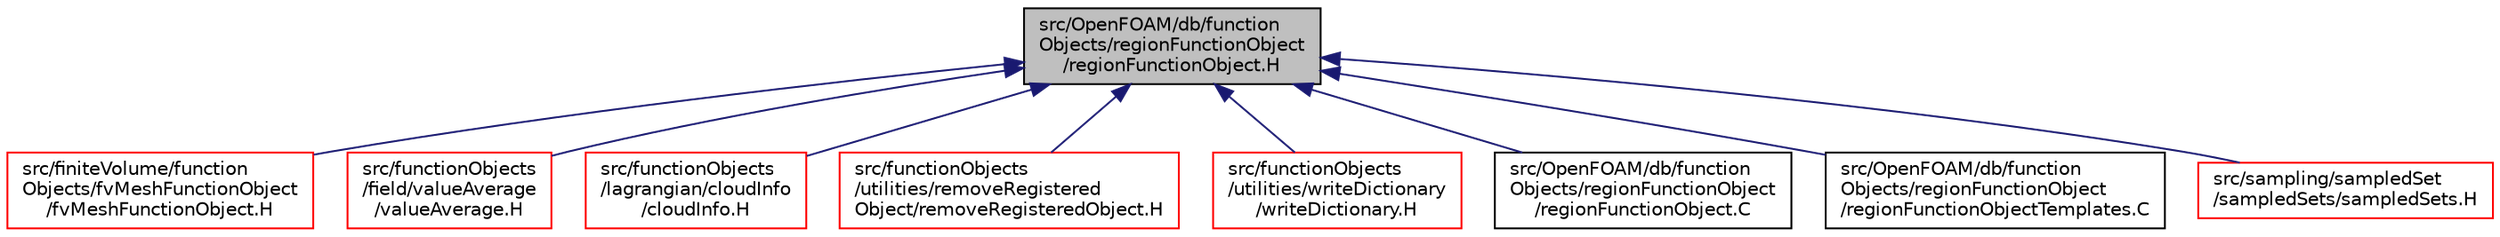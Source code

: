 digraph "src/OpenFOAM/db/functionObjects/regionFunctionObject/regionFunctionObject.H"
{
  bgcolor="transparent";
  edge [fontname="Helvetica",fontsize="10",labelfontname="Helvetica",labelfontsize="10"];
  node [fontname="Helvetica",fontsize="10",shape=record];
  Node1 [label="src/OpenFOAM/db/function\lObjects/regionFunctionObject\l/regionFunctionObject.H",height=0.2,width=0.4,color="black", fillcolor="grey75", style="filled" fontcolor="black"];
  Node1 -> Node2 [dir="back",color="midnightblue",fontsize="10",style="solid",fontname="Helvetica"];
  Node2 [label="src/finiteVolume/function\lObjects/fvMeshFunctionObject\l/fvMeshFunctionObject.H",height=0.2,width=0.4,color="red",URL="$fvMeshFunctionObject_8H.html"];
  Node1 -> Node3 [dir="back",color="midnightblue",fontsize="10",style="solid",fontname="Helvetica"];
  Node3 [label="src/functionObjects\l/field/valueAverage\l/valueAverage.H",height=0.2,width=0.4,color="red",URL="$valueAverage_8H.html"];
  Node1 -> Node4 [dir="back",color="midnightblue",fontsize="10",style="solid",fontname="Helvetica"];
  Node4 [label="src/functionObjects\l/lagrangian/cloudInfo\l/cloudInfo.H",height=0.2,width=0.4,color="red",URL="$cloudInfo_8H.html"];
  Node1 -> Node5 [dir="back",color="midnightblue",fontsize="10",style="solid",fontname="Helvetica"];
  Node5 [label="src/functionObjects\l/utilities/removeRegistered\lObject/removeRegisteredObject.H",height=0.2,width=0.4,color="red",URL="$removeRegisteredObject_8H.html"];
  Node1 -> Node6 [dir="back",color="midnightblue",fontsize="10",style="solid",fontname="Helvetica"];
  Node6 [label="src/functionObjects\l/utilities/writeDictionary\l/writeDictionary.H",height=0.2,width=0.4,color="red",URL="$writeDictionary_8H.html"];
  Node1 -> Node7 [dir="back",color="midnightblue",fontsize="10",style="solid",fontname="Helvetica"];
  Node7 [label="src/OpenFOAM/db/function\lObjects/regionFunctionObject\l/regionFunctionObject.C",height=0.2,width=0.4,color="black",URL="$regionFunctionObject_8C.html"];
  Node1 -> Node8 [dir="back",color="midnightblue",fontsize="10",style="solid",fontname="Helvetica"];
  Node8 [label="src/OpenFOAM/db/function\lObjects/regionFunctionObject\l/regionFunctionObjectTemplates.C",height=0.2,width=0.4,color="black",URL="$regionFunctionObjectTemplates_8C.html"];
  Node1 -> Node9 [dir="back",color="midnightblue",fontsize="10",style="solid",fontname="Helvetica"];
  Node9 [label="src/sampling/sampledSet\l/sampledSets/sampledSets.H",height=0.2,width=0.4,color="red",URL="$sampledSets_8H.html"];
}
